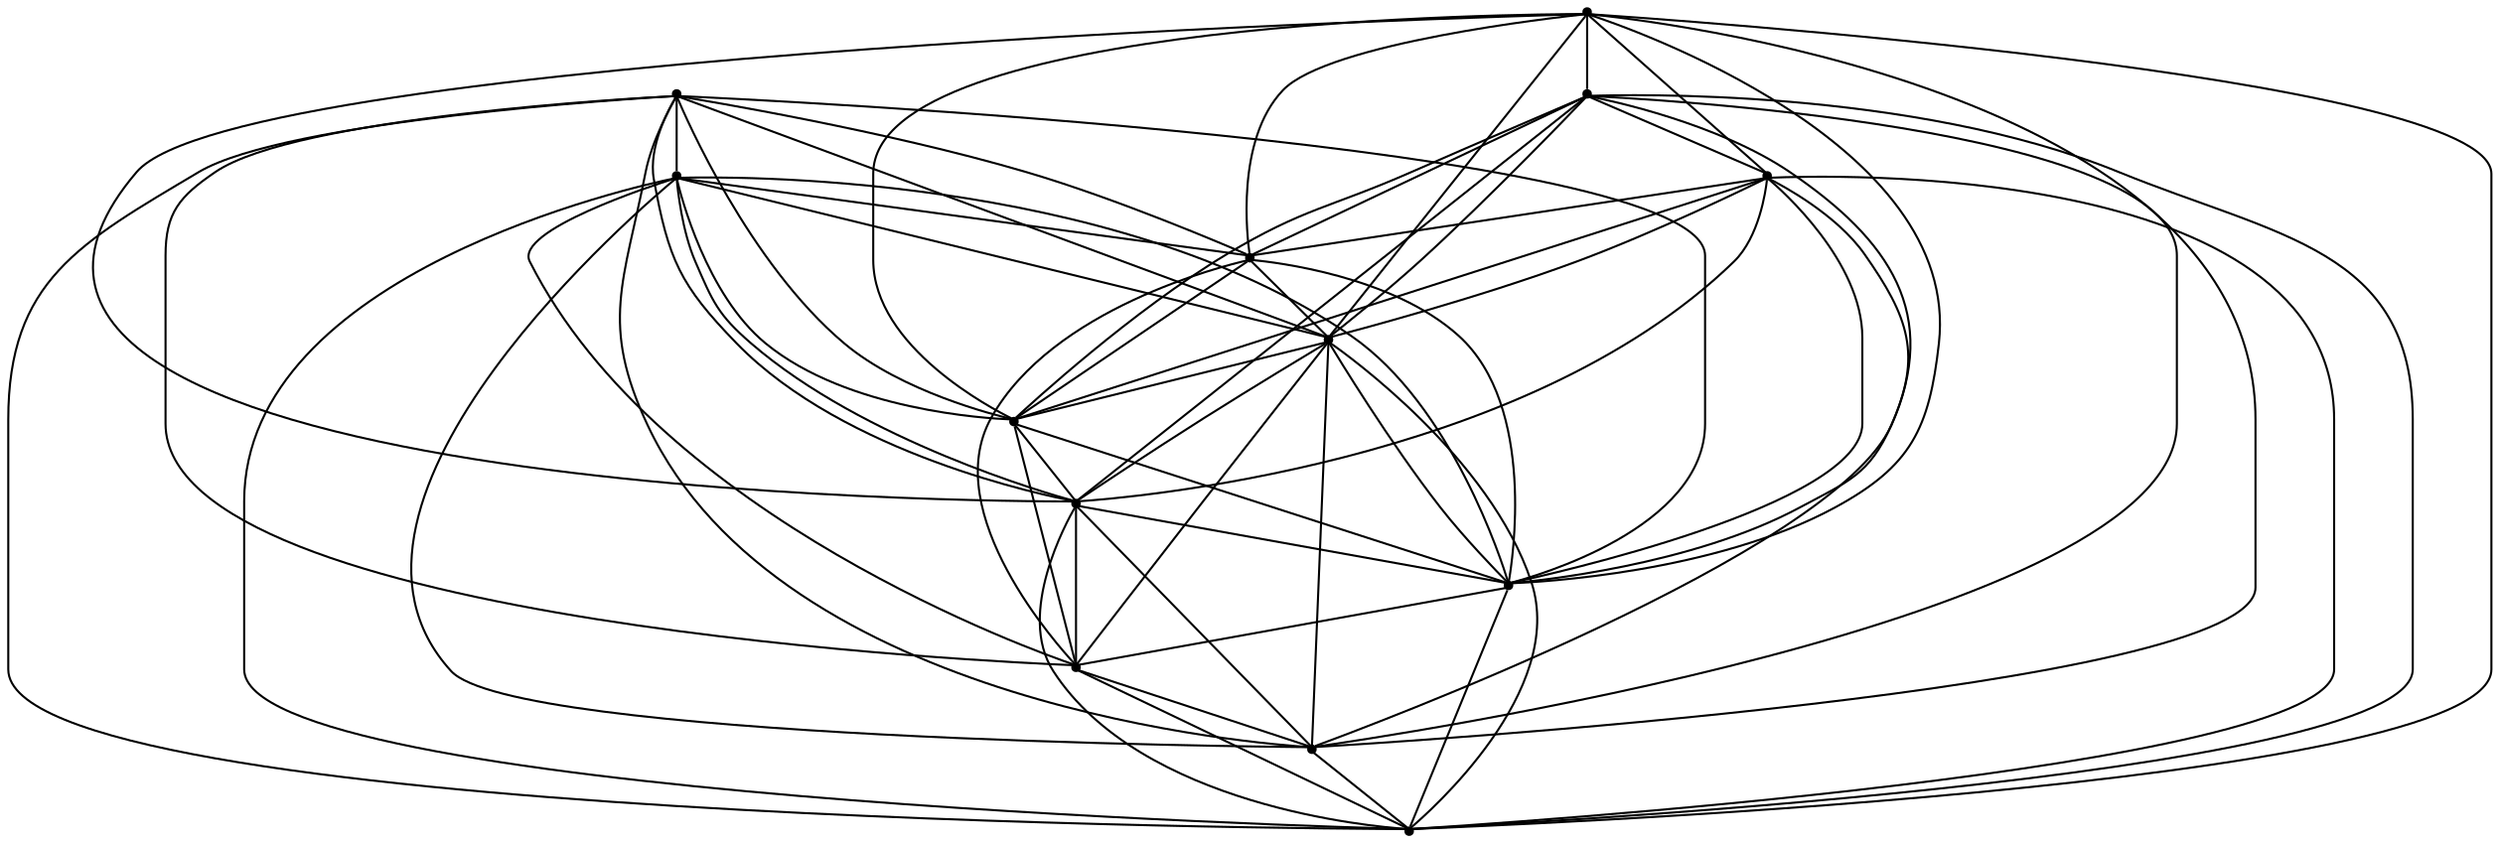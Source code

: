 graph {
  node [shape=point,comment="{\"directed\":false,\"doi\":\"10.1007/978-3-319-50106-2_24\",\"figure\":\"3\"}"]

  v0 [pos="1213.596397679672,1578.5740109399912"]
  v1 [pos="1213.596397679672,1743.5347157035942"]
  v2 [pos="883.6772717457109,1578.5740109399912"]
  v3 [pos="883.6772717457108,1826.013478394436"]
  v4 [pos="883.6772717457108,1743.5347157035942"]
  v5 [pos="883.6772717457108,1661.0527736308331"]
  v6 [pos="883.6772717457109,1908.4923682605547"]
  v7 [pos="883.6772717457108,1990.9711309513966"]
  v8 [pos="883.6772717457108,2073.4498936422387"]
  v9 [pos="553.7579868407051,1578.5740109399912"]
  v10 [pos="553.7579868407051,1743.5347157035942"]
  v11 [pos="1213.596397679672,1661.0527736308331"]
  v12 [pos="553.7579868407051,1661.0527736308331"]

  v0 -- v1 [id="-1",pos="1213.596397679672,1578.5740109399912 1241.0894859555376,1633.556079867342 1241.0894859555376,1688.5474325898963 1213.596397679672,1743.5347157035942"]
  v10 -- v6 [id="-2",pos="553.7579868407051,1743.5347157035942 883.6772717457109,1908.4923682605547 883.6772717457109,1908.4923682605547 883.6772717457109,1908.4923682605547"]
  v10 -- v7 [id="-3",pos="553.7579868407051,1743.5347157035942 883.6772717457108,1990.9711309513966 883.6772717457108,1990.9711309513966 883.6772717457108,1990.9711309513966"]
  v10 -- v2 [id="-4",pos="553.7579868407051,1743.5347157035942 883.6772717457109,1578.5740109399912 883.6772717457109,1578.5740109399912 883.6772717457109,1578.5740109399912"]
  v10 -- v4 [id="-5",pos="553.7579868407051,1743.5347157035942 883.6772717457108,1743.5347157035942 883.6772717457108,1743.5347157035942 883.6772717457108,1743.5347157035942"]
  v10 -- v3 [id="-6",pos="553.7579868407051,1743.5347157035942 883.6772717457108,1826.013478394436 883.6772717457108,1826.013478394436 883.6772717457108,1826.013478394436"]
  v10 -- v8 [id="-7",pos="553.7579868407051,1743.5347157035942 883.6772717457108,2073.4498936422387 883.6772717457108,2073.4498936422387 883.6772717457108,2073.4498936422387"]
  v10 -- v5 [id="-8",pos="553.7579868407051,1743.5347157035942 883.6772717457108,1661.0527736308331 883.6772717457108,1661.0527736308331 883.6772717457108,1661.0527736308331"]
  v12 -- v5 [id="-9",pos="553.7579868407051,1661.0527736308331 883.6772717457108,1661.0527736308331 883.6772717457108,1661.0527736308331 883.6772717457108,1661.0527736308331"]
  v12 -- v6 [id="-10",pos="553.7579868407051,1661.0527736308331 883.6772717457109,1908.4923682605547 883.6772717457109,1908.4923682605547 883.6772717457109,1908.4923682605547"]
  v12 -- v7 [id="-11",pos="553.7579868407051,1661.0527736308331 883.6772717457108,1990.9711309513966 883.6772717457108,1990.9711309513966 883.6772717457108,1990.9711309513966"]
  v12 -- v4 [id="-12",pos="553.7579868407051,1661.0527736308331 883.6772717457108,1743.5347157035942 883.6772717457108,1743.5347157035942 883.6772717457108,1743.5347157035942"]
  v12 -- v8 [id="-13",pos="553.7579868407051,1661.0527736308331 883.6772717457108,2073.4498936422387 883.6772717457108,2073.4498936422387 883.6772717457108,2073.4498936422387"]
  v12 -- v2 [id="-14",pos="553.7579868407051,1661.0527736308331 883.6772717457109,1578.5740109399912 883.6772717457109,1578.5740109399912 883.6772717457109,1578.5740109399912"]
  v12 -- v3 [id="-15",pos="553.7579868407051,1661.0527736308331 883.6772717457108,1826.013478394436 883.6772717457108,1826.013478394436 883.6772717457108,1826.013478394436"]
  v9 -- v7 [id="-16",pos="553.7579868407051,1578.5740109399912 883.6772717457108,1990.9711309513966 883.6772717457108,1990.9711309513966 883.6772717457108,1990.9711309513966"]
  v9 -- v5 [id="-17",pos="553.7579868407051,1578.5740109399912 883.6772717457108,1661.0527736308331 883.6772717457108,1661.0527736308331 883.6772717457108,1661.0527736308331"]
  v9 -- v2 [id="-18",pos="553.7579868407051,1578.5740109399912 883.6772717457109,1578.5740109399912 883.6772717457109,1578.5740109399912 883.6772717457109,1578.5740109399912"]
  v9 -- v6 [id="-19",pos="553.7579868407051,1578.5740109399912 883.6772717457109,1908.4923682605547 883.6772717457109,1908.4923682605547 883.6772717457109,1908.4923682605547"]
  v9 -- v3 [id="-20",pos="553.7579868407051,1578.5740109399912 883.6772717457108,1826.013478394436 883.6772717457108,1826.013478394436 883.6772717457108,1826.013478394436"]
  v9 -- v4 [id="-21",pos="553.7579868407051,1578.5740109399912 883.6772717457108,1743.5347157035942 883.6772717457108,1743.5347157035942 883.6772717457108,1743.5347157035942"]
  v9 -- v8 [id="-22",pos="553.7579868407051,1578.5740109399912 883.6772717457108,2073.4498936422387 883.6772717457108,2073.4498936422387 883.6772717457108,2073.4498936422387"]
  v9 -- v12 [id="-23",pos="553.7579868407051,1578.5740109399912 553.7579868407051,1661.0527736308331 553.7579868407051,1661.0527736308331 553.7579868407051,1661.0527736308331"]
  v12 -- v10 [id="-24",pos="553.7579868407051,1661.0527736308331 553.7579868407051,1743.5347157035942 553.7579868407051,1743.5347157035942 553.7579868407051,1743.5347157035942"]
  v8 -- v7 [id="-25",pos="883.6772717457108,2073.4498936422387 883.6772717457108,1990.9711309513966 883.6772717457108,1990.9711309513966 883.6772717457108,1990.9711309513966"]
  v7 -- v6 [id="-26",pos="883.6772717457108,1990.9711309513966 883.6772717457109,1908.4923682605547 883.6772717457109,1908.4923682605547 883.6772717457109,1908.4923682605547"]
  v6 -- v3 [id="-27",pos="883.6772717457109,1908.4923682605547 883.6772717457108,1826.013478394436 883.6772717457108,1826.013478394436 883.6772717457108,1826.013478394436"]
  v3 -- v4 [id="-28",pos="883.6772717457108,1826.013478394436 883.6772717457108,1743.5347157035942 883.6772717457108,1743.5347157035942 883.6772717457108,1743.5347157035942"]
  v4 -- v5 [id="-29",pos="883.6772717457108,1743.5347157035942 883.6772717457108,1661.0527736308331 883.6772717457108,1661.0527736308331 883.6772717457108,1661.0527736308331"]
  v5 -- v2 [id="-30",pos="883.6772717457108,1661.0527736308331 883.6772717457109,1578.5740109399912 883.6772717457109,1578.5740109399912 883.6772717457109,1578.5740109399912"]
  v3 -- v1 [id="-31",pos="883.6772717457108,1826.013478394436 1213.596397679672,1743.5347157035942 1213.596397679672,1743.5347157035942 1213.596397679672,1743.5347157035942"]
  v4 -- v11 [id="-32",pos="883.6772717457108,1743.5347157035942 1213.596397679672,1661.0527736308331 1213.596397679672,1661.0527736308331 1213.596397679672,1661.0527736308331"]
  v1 -- v2 [id="-39",pos="1213.596397679672,1743.5347157035942 883.6772717457109,1578.5740109399912 883.6772717457109,1578.5740109399912 883.6772717457109,1578.5740109399912"]
  v1 -- v5 [id="-40",pos="1213.596397679672,1743.5347157035942 883.6772717457108,1661.0527736308331 883.6772717457108,1661.0527736308331 883.6772717457108,1661.0527736308331"]
  v1 -- v8 [id="-41",pos="1213.596397679672,1743.5347157035942 883.6772717457108,2073.4498936422387 883.6772717457108,2073.4498936422387 883.6772717457108,2073.4498936422387"]
  v1 -- v4 [id="-42",pos="1213.596397679672,1743.5347157035942 883.6772717457108,1743.5347157035942 883.6772717457108,1743.5347157035942 883.6772717457108,1743.5347157035942"]
  v1 -- v6 [id="-43",pos="1213.596397679672,1743.5347157035942 883.6772717457109,1908.4923682605547 883.6772717457109,1908.4923682605547 883.6772717457109,1908.4923682605547"]
  v1 -- v7 [id="-44",pos="1213.596397679672,1743.5347157035942 883.6772717457108,1990.9711309513966 883.6772717457108,1990.9711309513966 883.6772717457108,1990.9711309513966"]
  v11 -- v2 [id="-45",pos="1213.596397679672,1661.0527736308331 883.6772717457109,1578.5740109399912 883.6772717457109,1578.5740109399912 883.6772717457109,1578.5740109399912"]
  v11 -- v5 [id="-46",pos="1213.596397679672,1661.0527736308331 883.6772717457108,1661.0527736308331 883.6772717457108,1661.0527736308331 883.6772717457108,1661.0527736308331"]
  v11 -- v8 [id="-47",pos="1213.596397679672,1661.0527736308331 883.6772717457108,2073.4498936422387 883.6772717457108,2073.4498936422387 883.6772717457108,2073.4498936422387"]
  v11 -- v6 [id="-48",pos="1213.596397679672,1661.0527736308331 883.6772717457109,1908.4923682605547 883.6772717457109,1908.4923682605547 883.6772717457109,1908.4923682605547"]
  v11 -- v7 [id="-49",pos="1213.596397679672,1661.0527736308331 883.6772717457108,1990.9711309513966 883.6772717457108,1990.9711309513966 883.6772717457108,1990.9711309513966"]
  v11 -- v3 [id="-50",pos="1213.596397679672,1661.0527736308331 883.6772717457108,1826.013478394436 883.6772717457108,1826.013478394436 883.6772717457108,1826.013478394436"]
  v0 -- v7 [id="-51",pos="1213.596397679672,1578.5740109399912 883.6772717457108,1990.9711309513966 883.6772717457108,1990.9711309513966 883.6772717457108,1990.9711309513966"]
  v0 -- v4 [id="-52",pos="1213.596397679672,1578.5740109399912 883.6772717457108,1743.5347157035942 883.6772717457108,1743.5347157035942 883.6772717457108,1743.5347157035942"]
  v0 -- v5 [id="-53",pos="1213.596397679672,1578.5740109399912 883.6772717457108,1661.0527736308331 883.6772717457108,1661.0527736308331 883.6772717457108,1661.0527736308331"]
  v0 -- v6 [id="-54",pos="1213.596397679672,1578.5740109399912 883.6772717457109,1908.4923682605547 883.6772717457109,1908.4923682605547 883.6772717457109,1908.4923682605547"]
  v0 -- v3 [id="-55",pos="1213.596397679672,1578.5740109399912 883.6772717457108,1826.013478394436 883.6772717457108,1826.013478394436 883.6772717457108,1826.013478394436"]
  v0 -- v2 [id="-56",pos="1213.596397679672,1578.5740109399912 883.6772717457109,1578.5740109399912 883.6772717457109,1578.5740109399912 883.6772717457109,1578.5740109399912"]
  v0 -- v8 [id="-57",pos="1213.596397679672,1578.5740109399912 883.6772717457108,2073.4498936422387 883.6772717457108,2073.4498936422387 883.6772717457108,2073.4498936422387"]
  v1 -- v11 [id="-58",pos="1213.596397679672,1743.5347157035942 1213.596397679672,1661.0527736308331 1213.596397679672,1661.0527736308331 1213.596397679672,1661.0527736308331"]
  v11 -- v0 [id="-59",pos="1213.596397679672,1661.0527736308331 1213.596397679672,1578.5740109399912 1213.596397679672,1578.5740109399912 1213.596397679672,1578.5740109399912"]
  v9 -- v10 [id="-60",pos="553.7579868407051,1578.5740109399912 526.2629909123086,1633.556079867342 526.2629909123086,1688.5474325898963 553.7579868407051,1743.5347157035942"]
  v8 -- v6 [id="-61",pos="883.6772717457108,2073.4498936422387 856.1821804346878,2018.4669344879505 856.1821804346878,1963.4754545901196 883.6772717457109,1908.4923682605547"]
  v8 -- v3 [id="-62",pos="883.6772717457108,2073.4498936422387 911.1743342976824,1990.9712581266735 911.1743342976824,1908.4924954358314 883.6772717457108,1826.013478394436"]
  v7 -- v3 [id="-63",pos="883.6772717457108,1990.9711309513966 856.1821804346878,1935.9838478376987 856.1821804346878,1880.9966918992777 883.6772717457108,1826.013478394436"]
  v6 -- v4 [id="-64",pos="883.6772717457109,1908.4923682605547 856.1821804346878,1853.5050851468568 856.1821804346878,1798.5179292084356 883.6772717457108,1743.5347157035942"]
  v3 -- v5 [id="-65",pos="883.6772717457108,1826.013478394436 856.1821804346878,1771.026322456015 856.1821804346878,1716.0391665175937 883.6772717457108,1661.0527736308331"]
  v4 -- v7 [id="-66",pos="883.6772717457108,1743.5347157035942 911.1743342976824,1826.0136055697128 911.1743342976824,1908.4924954358314 883.6772717457108,1990.9711309513966"]
  v5 -- v6 [id="-67",pos="883.6772717457108,1661.0527736308331 911.1743342976824,1743.534842878871 911.1743342976824,1826.0136055697128 883.6772717457109,1908.4923682605547"]
  v2 -- v4 [id="-68",pos="883.6772717457109,1578.5740109399912 856.1821804346878,1633.5562070426188 856.1821804346878,1688.5476869404497 883.6772717457108,1743.5347157035942"]
  v2 -- v3 [id="-69",pos="883.6772717457109,1578.5740109399912 911.1743342976824,1661.051756228619 911.1743342976824,1743.5347157035942 883.6772717457108,1826.013478394436"]
}